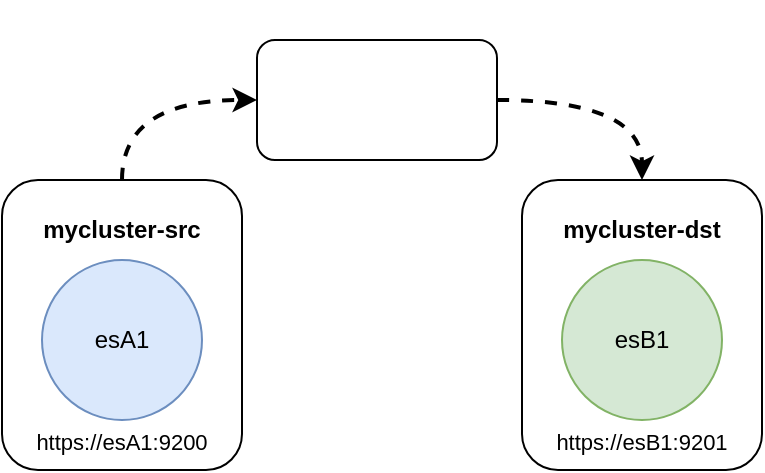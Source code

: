 <mxfile version="20.8.10" type="device"><diagram name="Page-1" id="Y2fqmI7_P-L7RT_07smW"><mxGraphModel dx="592" dy="374" grid="1" gridSize="10" guides="1" tooltips="1" connect="1" arrows="1" fold="1" page="1" pageScale="1" pageWidth="827" pageHeight="1169" math="0" shadow="0"><root><mxCell id="0"/><mxCell id="1" parent="0"/><mxCell id="F1OQJR9jgXct_UMALJLo-10" style="edgeStyle=orthogonalEdgeStyle;rounded=0;orthogonalLoop=1;jettySize=auto;html=1;exitX=0.5;exitY=0;exitDx=0;exitDy=0;entryX=0;entryY=0.5;entryDx=0;entryDy=0;strokeWidth=2;curved=1;dashed=1;" parent="1" source="F1OQJR9jgXct_UMALJLo-2" target="F1OQJR9jgXct_UMALJLo-9" edge="1"><mxGeometry relative="1" as="geometry"/></mxCell><mxCell id="F1OQJR9jgXct_UMALJLo-2" value="" style="rounded=1;whiteSpace=wrap;html=1;" parent="1" vertex="1"><mxGeometry x="170" y="210" width="120" height="145" as="geometry"/></mxCell><mxCell id="F1OQJR9jgXct_UMALJLo-1" value="esA1" style="ellipse;whiteSpace=wrap;html=1;aspect=fixed;fillColor=#dae8fc;strokeColor=#6c8ebf;" parent="1" vertex="1"><mxGeometry x="190" y="250" width="80" height="80" as="geometry"/></mxCell><mxCell id="F1OQJR9jgXct_UMALJLo-3" value="mycluster-src" style="text;html=1;strokeColor=none;fillColor=none;align=center;verticalAlign=middle;whiteSpace=wrap;rounded=0;fontStyle=1" parent="1" vertex="1"><mxGeometry x="170" y="220" width="120" height="30" as="geometry"/></mxCell><mxCell id="F1OQJR9jgXct_UMALJLo-4" value="" style="rounded=1;whiteSpace=wrap;html=1;" parent="1" vertex="1"><mxGeometry x="430" y="210" width="120" height="145" as="geometry"/></mxCell><mxCell id="F1OQJR9jgXct_UMALJLo-5" value="esB1" style="ellipse;whiteSpace=wrap;html=1;aspect=fixed;fillColor=#d5e8d4;strokeColor=#82b366;" parent="1" vertex="1"><mxGeometry x="450" y="250" width="80" height="80" as="geometry"/></mxCell><mxCell id="F1OQJR9jgXct_UMALJLo-6" value="mycluster-dst" style="text;html=1;strokeColor=none;fillColor=none;align=center;verticalAlign=middle;whiteSpace=wrap;rounded=0;fontStyle=1" parent="1" vertex="1"><mxGeometry x="430" y="220" width="120" height="30" as="geometry"/></mxCell><mxCell id="F1OQJR9jgXct_UMALJLo-11" style="edgeStyle=orthogonalEdgeStyle;curved=1;rounded=0;orthogonalLoop=1;jettySize=auto;html=1;exitX=1;exitY=0.5;exitDx=0;exitDy=0;entryX=0.5;entryY=0;entryDx=0;entryDy=0;strokeWidth=2;dashed=1;" parent="1" source="F1OQJR9jgXct_UMALJLo-9" target="F1OQJR9jgXct_UMALJLo-4" edge="1"><mxGeometry relative="1" as="geometry"/></mxCell><mxCell id="F1OQJR9jgXct_UMALJLo-9" value="" style="rounded=1;whiteSpace=wrap;html=1;" parent="1" vertex="1"><mxGeometry x="297.5" y="140" width="120" height="60" as="geometry"/></mxCell><mxCell id="F1OQJR9jgXct_UMALJLo-8" value="" style="shape=image;verticalLabelPosition=bottom;labelBackgroundColor=default;verticalAlign=top;aspect=fixed;imageAspect=0;image=https://coralogix.com/wp-content/uploads/2017/07/Logstash_Large.png;" parent="1" vertex="1"><mxGeometry x="330" y="142.5" width="55" height="55" as="geometry"/></mxCell><mxCell id="F1OQJR9jgXct_UMALJLo-12" value="" style="shape=image;verticalLabelPosition=bottom;labelBackgroundColor=default;verticalAlign=top;aspect=fixed;imageAspect=0;image=https://cdn-icons-png.flaticon.com/512/5969/5969059.png;" parent="1" vertex="1"><mxGeometry x="400" y="120" width="30" height="30" as="geometry"/></mxCell><mxCell id="F1OQJR9jgXct_UMALJLo-14" value="&lt;font style=&quot;font-size: 11px;&quot;&gt;https://esB1:9201&lt;/font&gt;" style="text;html=1;strokeColor=none;fillColor=none;align=center;verticalAlign=middle;whiteSpace=wrap;rounded=0;" parent="1" vertex="1"><mxGeometry x="430" y="328" width="120" height="25" as="geometry"/></mxCell><mxCell id="F1OQJR9jgXct_UMALJLo-15" value="&lt;font style=&quot;font-size: 11px;&quot;&gt;https://esA1:9200&lt;/font&gt;" style="text;html=1;strokeColor=none;fillColor=none;align=center;verticalAlign=middle;whiteSpace=wrap;rounded=0;" parent="1" vertex="1"><mxGeometry x="170" y="328" width="120" height="25" as="geometry"/></mxCell></root></mxGraphModel></diagram></mxfile>